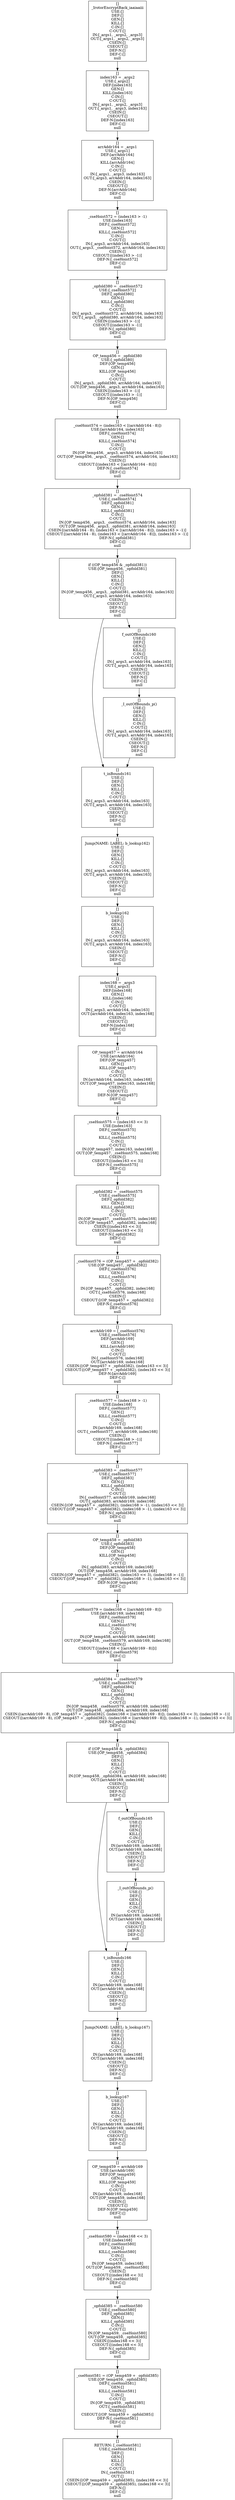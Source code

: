 digraph test {
a18237215 [label="[]\n_IrotorEncryptBack_iaaiaaiii\nUSE:[]\nDEF:[]\nGEN:[]\nKILL:[]\nC-IN:[]\nC-OUT:[]\nIN:[_args1, _args2, _args3]\nOUT:[_args1, _args2, _args3]\nCSEIN:[]\nCSEOUT:[]\nDEF-N:[]\nDEF-C:[]\nnull" shape=box];
a18237215->a26696537
a26696537 [label="[]\nindex163 = _args2\nUSE:[_args2]\nDEF:[index163]\nGEN:[]\nKILL:[index163]\nC-IN:[]\nC-OUT:[]\nIN:[_args1, _args2, _args3]\nOUT:[_args1, _args3, index163]\nCSEIN:[]\nCSEOUT:[]\nDEF-N:[index163]\nDEF-C:[]\nnull" shape=box];
a26696537->a32389396
a32389396 [label="[]\narrAddr164 = _args1\nUSE:[_args1]\nDEF:[arrAddr164]\nGEN:[]\nKILL:[arrAddr164]\nC-IN:[]\nC-OUT:[]\nIN:[_args1, _args3, index163]\nOUT:[_args3, arrAddr164, index163]\nCSEIN:[]\nCSEOUT:[]\nDEF-N:[arrAddr164]\nDEF-C:[]\nnull" shape=box];
a32389396->a25383554
a25383554 [label="[]\n_cseHoist572 = (index163 > -1)\nUSE:[index163]\nDEF:[_cseHoist572]\nGEN:[]\nKILL:[_cseHoist572]\nC-IN:[]\nC-OUT:[]\nIN:[_args3, arrAddr164, index163]\nOUT:[_args3, _cseHoist572, arrAddr164, index163]\nCSEIN:[]\nCSEOUT:[(index163 > -1)]\nDEF-N:[_cseHoist572]\nDEF-C:[]\nnull" shape=box];
a25383554->a15041882
a15041882 [label="[]\n_opfold380 = _cseHoist572\nUSE:[_cseHoist572]\nDEF:[_opfold380]\nGEN:[]\nKILL:[_opfold380]\nC-IN:[]\nC-OUT:[]\nIN:[_args3, _cseHoist572, arrAddr164, index163]\nOUT:[_args3, _opfold380, arrAddr164, index163]\nCSEIN:[(index163 > -1)]\nCSEOUT:[(index163 > -1)]\nDEF-N:[_opfold380]\nDEF-C:[]\nnull" shape=box];
a15041882->a9829657
a9829657 [label="[]\nOP_temp456 = _opfold380\nUSE:[_opfold380]\nDEF:[OP_temp456]\nGEN:[]\nKILL:[OP_temp456]\nC-IN:[]\nC-OUT:[]\nIN:[_args3, _opfold380, arrAddr164, index163]\nOUT:[OP_temp456, _args3, arrAddr164, index163]\nCSEIN:[(index163 > -1)]\nCSEOUT:[(index163 > -1)]\nDEF-N:[OP_temp456]\nDEF-C:[]\nnull" shape=box];
a9829657->a30549415
a30549415 [label="[]\n_cseHoist574 = (index163 < [(arrAddr164 - 8)])\nUSE:[arrAddr164, index163]\nDEF:[_cseHoist574]\nGEN:[]\nKILL:[_cseHoist574]\nC-IN:[]\nC-OUT:[]\nIN:[OP_temp456, _args3, arrAddr164, index163]\nOUT:[OP_temp456, _args3, _cseHoist574, arrAddr164, index163]\nCSEIN:[]\nCSEOUT:[(index163 < [(arrAddr164 - 8)])]\nDEF-N:[_cseHoist574]\nDEF-C:[]\nnull" shape=box];
a30549415->a18587569
a18587569 [label="[]\n_opfold381 = _cseHoist574\nUSE:[_cseHoist574]\nDEF:[_opfold381]\nGEN:[]\nKILL:[_opfold381]\nC-IN:[]\nC-OUT:[]\nIN:[OP_temp456, _args3, _cseHoist574, arrAddr164, index163]\nOUT:[OP_temp456, _args3, _opfold381, arrAddr164, index163]\nCSEIN:[(arrAddr164 - 8), (index163 < [(arrAddr164 - 8)]), (index163 > -1)]\nCSEOUT:[(arrAddr164 - 8), (index163 < [(arrAddr164 - 8)]), (index163 > -1)]\nDEF-N:[_opfold381]\nDEF-C:[]\nnull" shape=box];
a18587569->a9519074
a9519074 [label="[]\nif ((OP_temp456 & _opfold381))\nUSE:[OP_temp456, _opfold381]\nDEF:[]\nGEN:[]\nKILL:[]\nC-IN:[]\nC-OUT:[]\nIN:[OP_temp456, _args3, _opfold381, arrAddr164, index163]\nOUT:[_args3, arrAddr164, index163]\nCSEIN:[]\nCSEOUT:[]\nDEF-N:[]\nDEF-C:[]\nnull" shape=box];
a9519074->a25247660
a25247660 [label="[]\nt_inBounds161\nUSE:[]\nDEF:[]\nGEN:[]\nKILL:[]\nC-IN:[]\nC-OUT:[]\nIN:[_args3, arrAddr164, index163]\nOUT:[_args3, arrAddr164, index163]\nCSEIN:[]\nCSEOUT:[]\nDEF-N:[]\nDEF-C:[]\nnull" shape=box];
a25247660->a33109165
a33109165 [label="[]\nJump(NAME: LABEL: b_lookup162)\nUSE:[]\nDEF:[]\nGEN:[]\nKILL:[]\nC-IN:[]\nC-OUT:[]\nIN:[_args3, arrAddr164, index163]\nOUT:[_args3, arrAddr164, index163]\nCSEIN:[]\nCSEOUT:[]\nDEF-N:[]\nDEF-C:[]\nnull" shape=box];
a33109165->a8089714
a8089714 [label="[]\nb_lookup162\nUSE:[]\nDEF:[]\nGEN:[]\nKILL:[]\nC-IN:[]\nC-OUT:[]\nIN:[_args3, arrAddr164, index163]\nOUT:[_args3, arrAddr164, index163]\nCSEIN:[]\nCSEOUT:[]\nDEF-N:[]\nDEF-C:[]\nnull" shape=box];
a8089714->a32591083
a32591083 [label="[]\nindex168 = _args3\nUSE:[_args3]\nDEF:[index168]\nGEN:[]\nKILL:[index168]\nC-IN:[]\nC-OUT:[]\nIN:[_args3, arrAddr164, index163]\nOUT:[arrAddr164, index163, index168]\nCSEIN:[]\nCSEOUT:[]\nDEF-N:[index168]\nDEF-C:[]\nnull" shape=box];
a32591083->a15789782
a15789782 [label="[]\nOP_temp457 = arrAddr164\nUSE:[arrAddr164]\nDEF:[OP_temp457]\nGEN:[]\nKILL:[OP_temp457]\nC-IN:[]\nC-OUT:[]\nIN:[arrAddr164, index163, index168]\nOUT:[OP_temp457, index163, index168]\nCSEIN:[]\nCSEOUT:[]\nDEF-N:[OP_temp457]\nDEF-C:[]\nnull" shape=box];
a15789782->a27667505
a27667505 [label="[]\n_cseHoist575 = (index163 << 3)\nUSE:[index163]\nDEF:[_cseHoist575]\nGEN:[]\nKILL:[_cseHoist575]\nC-IN:[]\nC-OUT:[]\nIN:[OP_temp457, index163, index168]\nOUT:[OP_temp457, _cseHoist575, index168]\nCSEIN:[]\nCSEOUT:[(index163 << 3)]\nDEF-N:[_cseHoist575]\nDEF-C:[]\nnull" shape=box];
a27667505->a30432385
a30432385 [label="[]\n_opfold382 = _cseHoist575\nUSE:[_cseHoist575]\nDEF:[_opfold382]\nGEN:[]\nKILL:[_opfold382]\nC-IN:[]\nC-OUT:[]\nIN:[OP_temp457, _cseHoist575, index168]\nOUT:[OP_temp457, _opfold382, index168]\nCSEIN:[(index163 << 3)]\nCSEOUT:[(index163 << 3)]\nDEF-N:[_opfold382]\nDEF-C:[]\nnull" shape=box];
a30432385->a10440721
a10440721 [label="[]\n_cseHoist576 = (OP_temp457 + _opfold382)\nUSE:[OP_temp457, _opfold382]\nDEF:[_cseHoist576]\nGEN:[]\nKILL:[_cseHoist576]\nC-IN:[]\nC-OUT:[]\nIN:[OP_temp457, _opfold382, index168]\nOUT:[_cseHoist576, index168]\nCSEIN:[]\nCSEOUT:[(OP_temp457 + _opfold382)]\nDEF-N:[_cseHoist576]\nDEF-C:[]\nnull" shape=box];
a10440721->a6889270
a6889270 [label="[]\narrAddr169 = [_cseHoist576]\nUSE:[_cseHoist576]\nDEF:[arrAddr169]\nGEN:[]\nKILL:[arrAddr169]\nC-IN:[]\nC-OUT:[]\nIN:[_cseHoist576, index168]\nOUT:[arrAddr169, index168]\nCSEIN:[(OP_temp457 + _opfold382), (index163 << 3)]\nCSEOUT:[(OP_temp457 + _opfold382), (index163 << 3)]\nDEF-N:[arrAddr169]\nDEF-C:[]\nnull" shape=box];
a6889270->a21083505
a21083505 [label="[]\n_cseHoist577 = (index168 > -1)\nUSE:[index168]\nDEF:[_cseHoist577]\nGEN:[]\nKILL:[_cseHoist577]\nC-IN:[]\nC-OUT:[]\nIN:[arrAddr169, index168]\nOUT:[_cseHoist577, arrAddr169, index168]\nCSEIN:[]\nCSEOUT:[(index168 > -1)]\nDEF-N:[_cseHoist577]\nDEF-C:[]\nnull" shape=box];
a21083505->a25174220
a25174220 [label="[]\n_opfold383 = _cseHoist577\nUSE:[_cseHoist577]\nDEF:[_opfold383]\nGEN:[]\nKILL:[_opfold383]\nC-IN:[]\nC-OUT:[]\nIN:[_cseHoist577, arrAddr169, index168]\nOUT:[_opfold383, arrAddr169, index168]\nCSEIN:[(OP_temp457 + _opfold382), (index168 > -1), (index163 << 3)]\nCSEOUT:[(OP_temp457 + _opfold382), (index168 > -1), (index163 << 3)]\nDEF-N:[_opfold383]\nDEF-C:[]\nnull" shape=box];
a25174220->a15290002
a15290002 [label="[]\nOP_temp458 = _opfold383\nUSE:[_opfold383]\nDEF:[OP_temp458]\nGEN:[]\nKILL:[OP_temp458]\nC-IN:[]\nC-OUT:[]\nIN:[_opfold383, arrAddr169, index168]\nOUT:[OP_temp458, arrAddr169, index168]\nCSEIN:[(OP_temp457 + _opfold382), (index163 << 3), (index168 > -1)]\nCSEOUT:[(OP_temp457 + _opfold382), (index168 > -1), (index163 << 3)]\nDEF-N:[OP_temp458]\nDEF-C:[]\nnull" shape=box];
a15290002->a32012057
a32012057 [label="[]\n_cseHoist579 = (index168 < [(arrAddr169 - 8)])\nUSE:[arrAddr169, index168]\nDEF:[_cseHoist579]\nGEN:[]\nKILL:[_cseHoist579]\nC-IN:[]\nC-OUT:[]\nIN:[OP_temp458, arrAddr169, index168]\nOUT:[OP_temp458, _cseHoist579, arrAddr169, index168]\nCSEIN:[]\nCSEOUT:[(index168 < [(arrAddr169 - 8)])]\nDEF-N:[_cseHoist579]\nDEF-C:[]\nnull" shape=box];
a32012057->a19224790
a19224790 [label="[]\n_opfold384 = _cseHoist579\nUSE:[_cseHoist579]\nDEF:[_opfold384]\nGEN:[]\nKILL:[_opfold384]\nC-IN:[]\nC-OUT:[]\nIN:[OP_temp458, _cseHoist579, arrAddr169, index168]\nOUT:[OP_temp458, _opfold384, arrAddr169, index168]\nCSEIN:[(arrAddr169 - 8), (OP_temp457 + _opfold382), (index168 < [(arrAddr169 - 8)]), (index163 << 3), (index168 > -1)]\nCSEOUT:[(arrAddr169 - 8), (OP_temp457 + _opfold382), (index168 < [(arrAddr169 - 8)]), (index168 > -1), (index163 << 3)]\nDEF-N:[_opfold384]\nDEF-C:[]\nnull" shape=box];
a19224790->a15431769
a15431769 [label="[]\nif ((OP_temp458 & _opfold384))\nUSE:[OP_temp458, _opfold384]\nDEF:[]\nGEN:[]\nKILL:[]\nC-IN:[]\nC-OUT:[]\nIN:[OP_temp458, _opfold384, arrAddr169, index168]\nOUT:[arrAddr169, index168]\nCSEIN:[]\nCSEOUT:[]\nDEF-N:[]\nDEF-C:[]\nnull" shape=box];
a15431769->a9516880
a9516880 [label="[]\nt_inBounds166\nUSE:[]\nDEF:[]\nGEN:[]\nKILL:[]\nC-IN:[]\nC-OUT:[]\nIN:[arrAddr169, index168]\nOUT:[arrAddr169, index168]\nCSEIN:[]\nCSEOUT:[]\nDEF-N:[]\nDEF-C:[]\nnull" shape=box];
a9516880->a19551481
a19551481 [label="[]\nJump(NAME: LABEL: b_lookup167)\nUSE:[]\nDEF:[]\nGEN:[]\nKILL:[]\nC-IN:[]\nC-OUT:[]\nIN:[arrAddr169, index168]\nOUT:[arrAddr169, index168]\nCSEIN:[]\nCSEOUT:[]\nDEF-N:[]\nDEF-C:[]\nnull" shape=box];
a19551481->a29782736
a29782736 [label="[]\nb_lookup167\nUSE:[]\nDEF:[]\nGEN:[]\nKILL:[]\nC-IN:[]\nC-OUT:[]\nIN:[arrAddr169, index168]\nOUT:[arrAddr169, index168]\nCSEIN:[]\nCSEOUT:[]\nDEF-N:[]\nDEF-C:[]\nnull" shape=box];
a29782736->a3203712
a3203712 [label="[]\nOP_temp459 = arrAddr169\nUSE:[arrAddr169]\nDEF:[OP_temp459]\nGEN:[]\nKILL:[OP_temp459]\nC-IN:[]\nC-OUT:[]\nIN:[arrAddr169, index168]\nOUT:[OP_temp459, index168]\nCSEIN:[]\nCSEOUT:[]\nDEF-N:[OP_temp459]\nDEF-C:[]\nnull" shape=box];
a3203712->a14886914
a14886914 [label="[]\n_cseHoist580 = (index168 << 3)\nUSE:[index168]\nDEF:[_cseHoist580]\nGEN:[]\nKILL:[_cseHoist580]\nC-IN:[]\nC-OUT:[]\nIN:[OP_temp459, index168]\nOUT:[OP_temp459, _cseHoist580]\nCSEIN:[]\nCSEOUT:[(index168 << 3)]\nDEF-N:[_cseHoist580]\nDEF-C:[]\nnull" shape=box];
a14886914->a23491286
a23491286 [label="[]\n_opfold385 = _cseHoist580\nUSE:[_cseHoist580]\nDEF:[_opfold385]\nGEN:[]\nKILL:[_opfold385]\nC-IN:[]\nC-OUT:[]\nIN:[OP_temp459, _cseHoist580]\nOUT:[OP_temp459, _opfold385]\nCSEIN:[(index168 << 3)]\nCSEOUT:[(index168 << 3)]\nDEF-N:[_opfold385]\nDEF-C:[]\nnull" shape=box];
a23491286->a22528701
a22528701 [label="[]\n_cseHoist581 = (OP_temp459 + _opfold385)\nUSE:[OP_temp459, _opfold385]\nDEF:[_cseHoist581]\nGEN:[]\nKILL:[_cseHoist581]\nC-IN:[]\nC-OUT:[]\nIN:[OP_temp459, _opfold385]\nOUT:[_cseHoist581]\nCSEIN:[]\nCSEOUT:[(OP_temp459 + _opfold385)]\nDEF-N:[_cseHoist581]\nDEF-C:[]\nnull" shape=box];
a22528701->a16602326
a16602326 [label="[]\nRETURN: [_cseHoist581]\nUSE:[_cseHoist581]\nDEF:[]\nGEN:[]\nKILL:[]\nC-IN:[]\nC-OUT:[]\nIN:[_cseHoist581]\nOUT:[]\nCSEIN:[(OP_temp459 + _opfold385), (index168 << 3)]\nCSEOUT:[(OP_temp459 + _opfold385), (index168 << 3)]\nDEF-N:[]\nDEF-C:[]\nnull" shape=box];
a15431769->a1270312
a1270312 [label="[]\nf_outOfBounds165\nUSE:[]\nDEF:[]\nGEN:[]\nKILL:[]\nC-IN:[]\nC-OUT:[]\nIN:[arrAddr169, index168]\nOUT:[arrAddr169, index168]\nCSEIN:[]\nCSEOUT:[]\nDEF-N:[]\nDEF-C:[]\nnull" shape=box];
a1270312->a30191657
a30191657 [label="[]\n_I_outOfBounds_p()\nUSE:[]\nDEF:[]\nGEN:[]\nKILL:[]\nC-IN:[]\nC-OUT:[]\nIN:[arrAddr169, index168]\nOUT:[arrAddr169, index168]\nCSEIN:[]\nCSEOUT:[]\nDEF-N:[]\nDEF-C:[]\nnull" shape=box];
a30191657->a9516880
a9519074->a10430987
a10430987 [label="[]\nf_outOfBounds160\nUSE:[]\nDEF:[]\nGEN:[]\nKILL:[]\nC-IN:[]\nC-OUT:[]\nIN:[_args3, arrAddr164, index163]\nOUT:[_args3, arrAddr164, index163]\nCSEIN:[]\nCSEOUT:[]\nDEF-N:[]\nDEF-C:[]\nnull" shape=box];
a10430987->a21061094
a21061094 [label="[]\n_I_outOfBounds_p()\nUSE:[]\nDEF:[]\nGEN:[]\nKILL:[]\nC-IN:[]\nC-OUT:[]\nIN:[_args3, arrAddr164, index163]\nOUT:[_args3, arrAddr164, index163]\nCSEIN:[]\nCSEOUT:[]\nDEF-N:[]\nDEF-C:[]\nnull" shape=box];
a21061094->a25247660
}